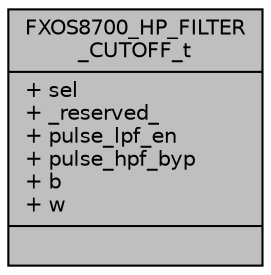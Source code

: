 digraph "FXOS8700_HP_FILTER_CUTOFF_t"
{
  edge [fontname="Helvetica",fontsize="10",labelfontname="Helvetica",labelfontsize="10"];
  node [fontname="Helvetica",fontsize="10",shape=record];
  Node1 [label="{FXOS8700_HP_FILTER\l_CUTOFF_t\n|+ sel\l+ _reserved_\l+ pulse_lpf_en\l+ pulse_hpf_byp\l+ b\l+ w\l|}",height=0.2,width=0.4,color="black", fillcolor="grey75", style="filled", fontcolor="black"];
}
